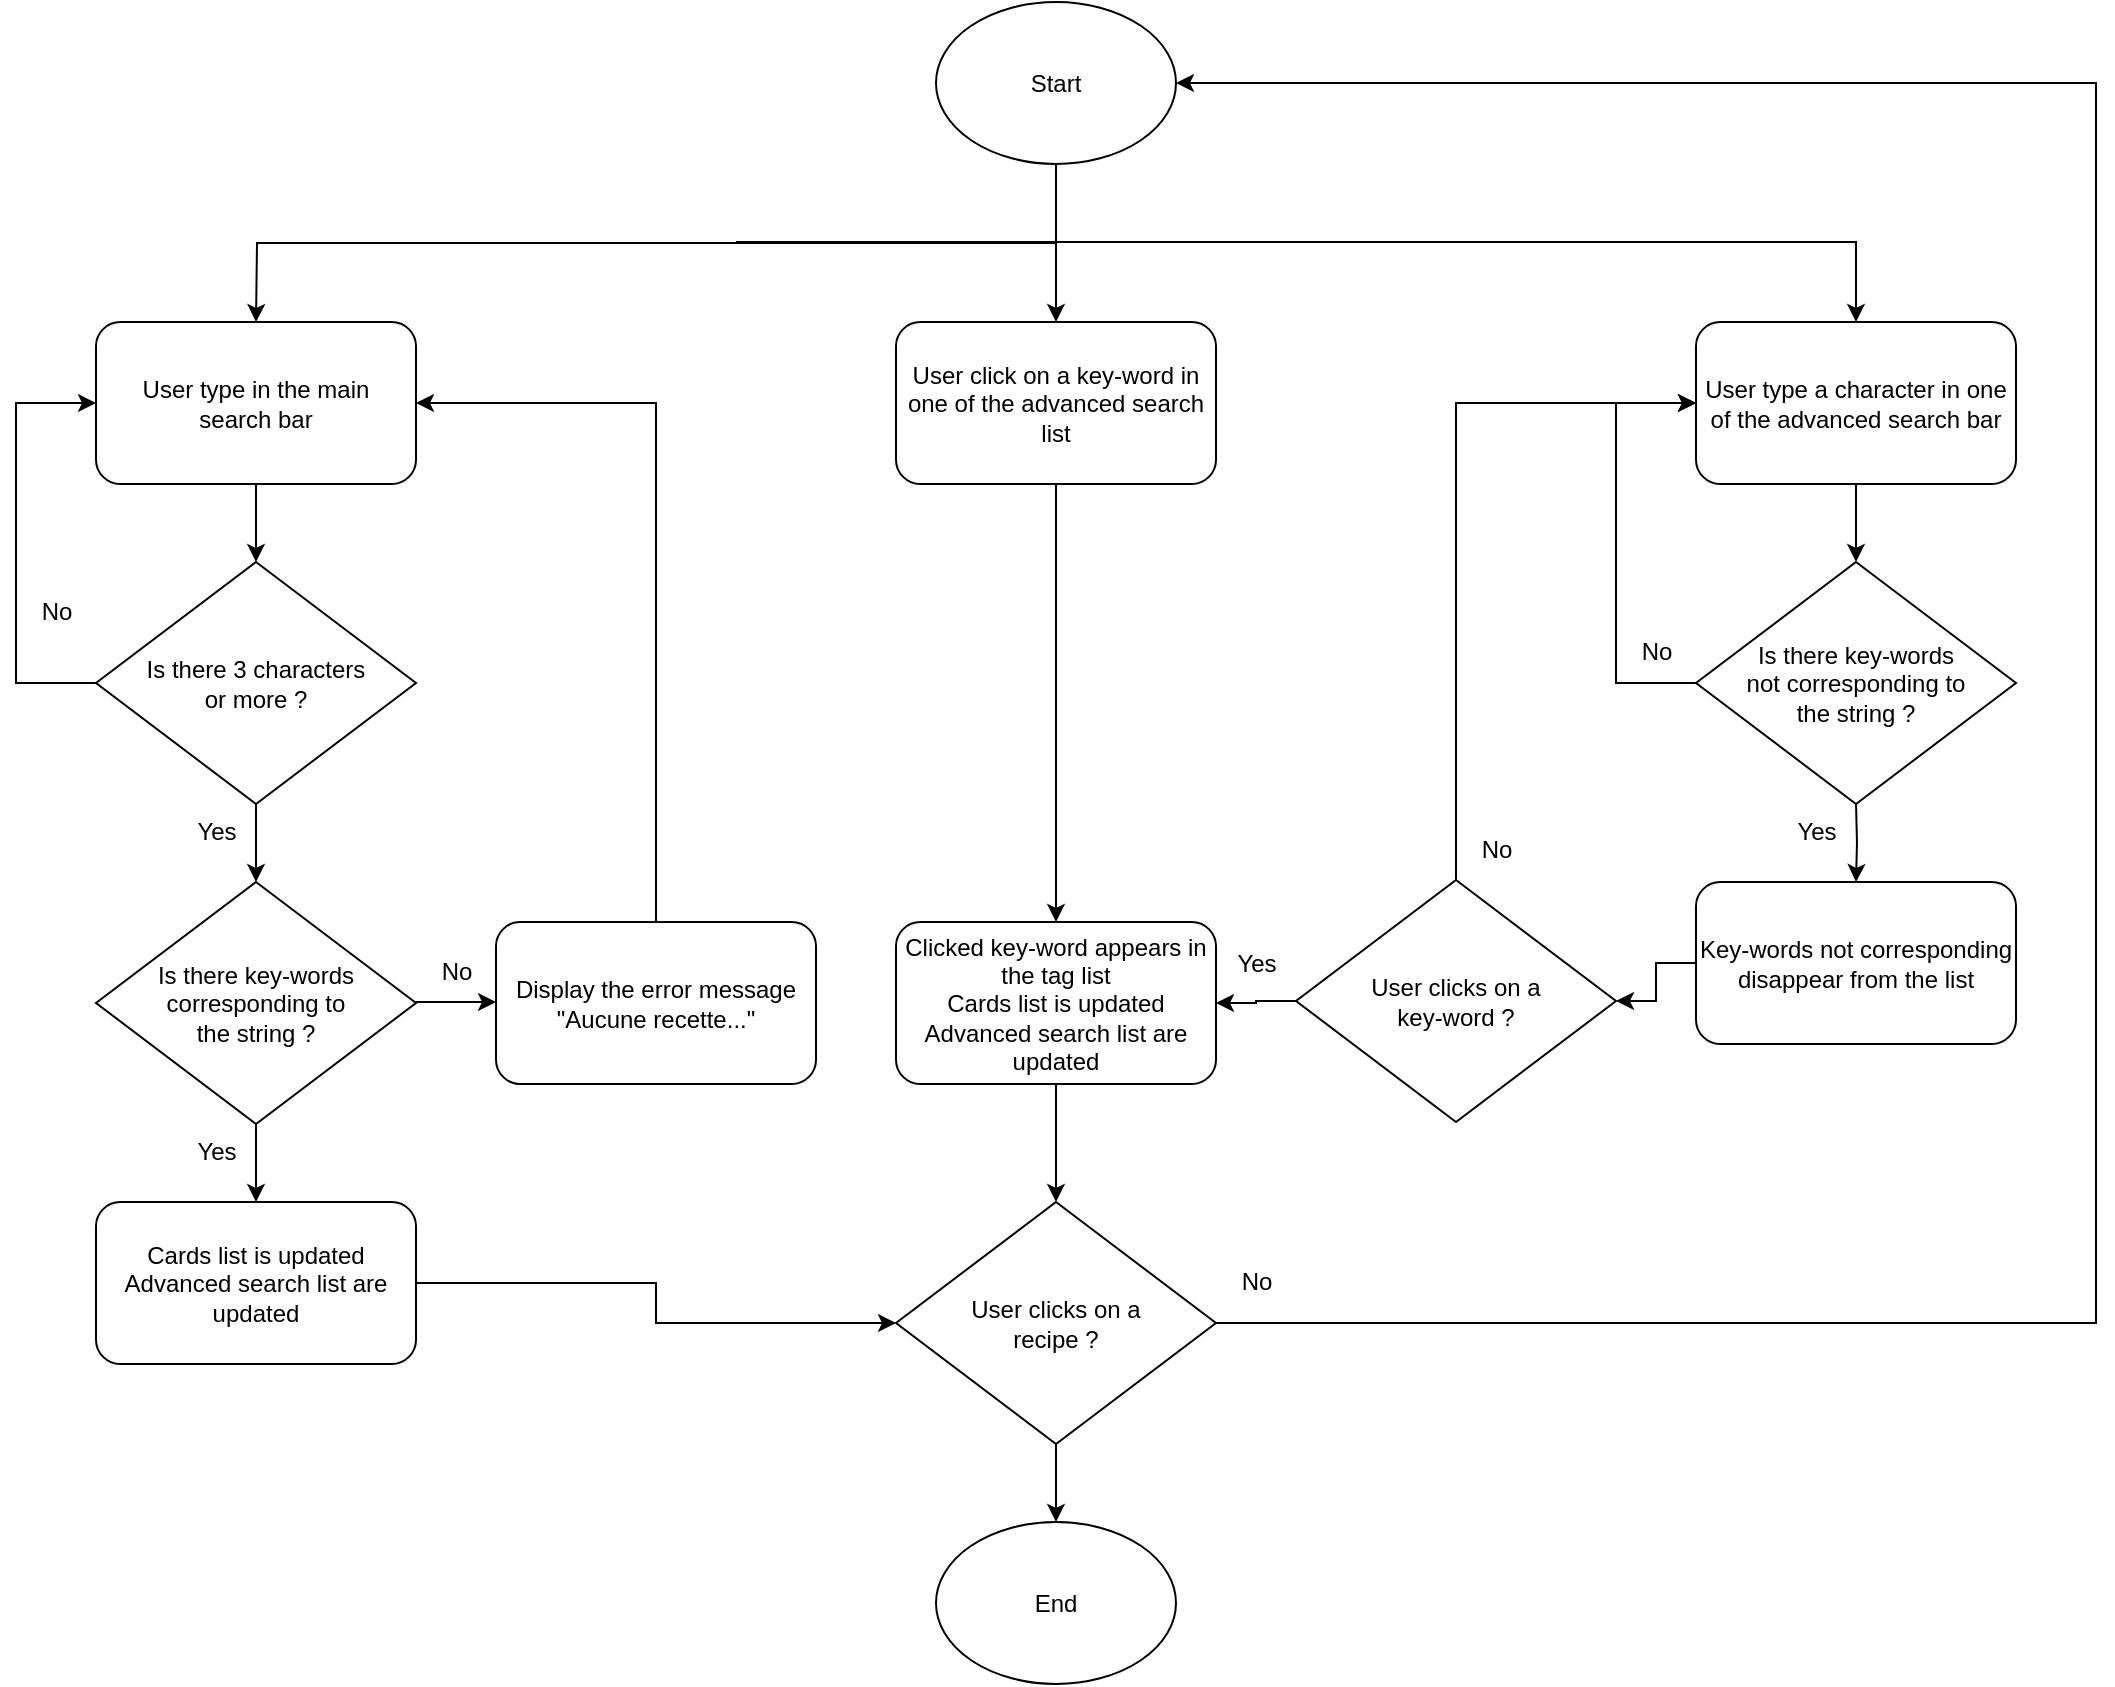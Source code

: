 <mxfile version="20.5.1" type="github">
  <diagram name="Page-1" id="74e2e168-ea6b-b213-b513-2b3c1d86103e">
    <mxGraphModel dx="1790" dy="835" grid="1" gridSize="10" guides="1" tooltips="1" connect="1" arrows="1" fold="1" page="1" pageScale="1" pageWidth="827" pageHeight="1169" math="0" shadow="0">
      <root>
        <object label="" id="0">
          <mxCell />
        </object>
        <mxCell id="1" parent="0" />
        <mxCell id="oMuCXEE0rDL8oThfwVbh-4" style="edgeStyle=orthogonalEdgeStyle;rounded=0;orthogonalLoop=1;jettySize=auto;html=1;exitX=0.5;exitY=1;exitDx=0;exitDy=0;" parent="1" source="oMuCXEE0rDL8oThfwVbh-2" edge="1">
          <mxGeometry relative="1" as="geometry">
            <mxPoint x="160" y="200" as="targetPoint" />
            <mxPoint x="320" y="220" as="sourcePoint" />
          </mxGeometry>
        </mxCell>
        <mxCell id="oMuCXEE0rDL8oThfwVbh-19" value="" style="edgeStyle=orthogonalEdgeStyle;orthogonalLoop=1;jettySize=auto;html=1;fontSize=10;rounded=0;entryX=0.5;entryY=0;entryDx=0;entryDy=0;" parent="1" target="oMuCXEE0rDL8oThfwVbh-22" edge="1">
          <mxGeometry relative="1" as="geometry">
            <mxPoint x="400" y="160" as="sourcePoint" />
            <mxPoint x="680" y="200" as="targetPoint" />
            <Array as="points">
              <mxPoint x="960" y="160" />
            </Array>
          </mxGeometry>
        </mxCell>
        <mxCell id="oMuCXEE0rDL8oThfwVbh-82" style="edgeStyle=orthogonalEdgeStyle;rounded=0;orthogonalLoop=1;jettySize=auto;html=1;entryX=0.5;entryY=0;entryDx=0;entryDy=0;" parent="1" source="oMuCXEE0rDL8oThfwVbh-2" target="oMuCXEE0rDL8oThfwVbh-81" edge="1">
          <mxGeometry relative="1" as="geometry" />
        </mxCell>
        <mxCell id="oMuCXEE0rDL8oThfwVbh-2" value="&lt;font style=&quot;font-size: 12px;&quot;&gt;Start&lt;/font&gt;" style="ellipse;whiteSpace=wrap;html=1;rounded=0;" parent="1" vertex="1">
          <mxGeometry x="500" y="40" width="120" height="81" as="geometry" />
        </mxCell>
        <mxCell id="oMuCXEE0rDL8oThfwVbh-26" style="edgeStyle=orthogonalEdgeStyle;rounded=0;orthogonalLoop=1;jettySize=auto;html=1;fontSize=12;" parent="1" source="oMuCXEE0rDL8oThfwVbh-14" edge="1">
          <mxGeometry relative="1" as="geometry">
            <mxPoint x="160" y="480" as="targetPoint" />
          </mxGeometry>
        </mxCell>
        <mxCell id="oMuCXEE0rDL8oThfwVbh-93" style="edgeStyle=orthogonalEdgeStyle;rounded=0;orthogonalLoop=1;jettySize=auto;html=1;entryX=0;entryY=0.5;entryDx=0;entryDy=0;" parent="1" source="oMuCXEE0rDL8oThfwVbh-14" target="oMuCXEE0rDL8oThfwVbh-21" edge="1">
          <mxGeometry relative="1" as="geometry">
            <Array as="points">
              <mxPoint x="40" y="380" />
              <mxPoint x="40" y="240" />
            </Array>
          </mxGeometry>
        </mxCell>
        <mxCell id="oMuCXEE0rDL8oThfwVbh-14" value="Is there 3 characters&lt;br&gt;or more ?" style="rhombus;whiteSpace=wrap;html=1;" parent="1" vertex="1">
          <mxGeometry x="80" y="320" width="160" height="121" as="geometry" />
        </mxCell>
        <mxCell id="oMuCXEE0rDL8oThfwVbh-23" value="" style="edgeStyle=orthogonalEdgeStyle;rounded=0;orthogonalLoop=1;jettySize=auto;html=1;fontSize=12;" parent="1" source="oMuCXEE0rDL8oThfwVbh-21" target="oMuCXEE0rDL8oThfwVbh-14" edge="1">
          <mxGeometry relative="1" as="geometry" />
        </mxCell>
        <mxCell id="oMuCXEE0rDL8oThfwVbh-21" value="User type&amp;nbsp;in the main &lt;br&gt;search bar" style="rounded=1;whiteSpace=wrap;html=1;fontSize=12;" parent="1" vertex="1">
          <mxGeometry x="80" y="200" width="160" height="81" as="geometry" />
        </mxCell>
        <mxCell id="oMuCXEE0rDL8oThfwVbh-48" style="edgeStyle=orthogonalEdgeStyle;rounded=0;orthogonalLoop=1;jettySize=auto;html=1;fontSize=12;endArrow=classic;endFill=1;" parent="1" source="oMuCXEE0rDL8oThfwVbh-22" edge="1">
          <mxGeometry relative="1" as="geometry">
            <mxPoint x="960" y="320" as="targetPoint" />
          </mxGeometry>
        </mxCell>
        <mxCell id="oMuCXEE0rDL8oThfwVbh-22" value="User type a character in one of the advanced search bar" style="rounded=1;whiteSpace=wrap;html=1;fontSize=12;" parent="1" vertex="1">
          <mxGeometry x="880" y="200" width="160" height="81" as="geometry" />
        </mxCell>
        <mxCell id="oMuCXEE0rDL8oThfwVbh-27" value="Yes" style="text;html=1;align=center;verticalAlign=middle;resizable=0;points=[];autosize=1;strokeColor=none;fillColor=none;fontSize=12;" parent="1" vertex="1">
          <mxGeometry x="120" y="440" width="40" height="30" as="geometry" />
        </mxCell>
        <mxCell id="oMuCXEE0rDL8oThfwVbh-29" value="No" style="text;html=1;align=center;verticalAlign=middle;resizable=0;points=[];autosize=1;strokeColor=none;fillColor=none;fontSize=12;" parent="1" vertex="1">
          <mxGeometry x="40" y="330" width="40" height="30" as="geometry" />
        </mxCell>
        <mxCell id="oMuCXEE0rDL8oThfwVbh-31" style="edgeStyle=orthogonalEdgeStyle;rounded=0;orthogonalLoop=1;jettySize=auto;html=1;fontSize=12;" parent="1" source="oMuCXEE0rDL8oThfwVbh-30" edge="1">
          <mxGeometry relative="1" as="geometry">
            <mxPoint x="160" y="640" as="targetPoint" />
          </mxGeometry>
        </mxCell>
        <mxCell id="oMuCXEE0rDL8oThfwVbh-33" style="edgeStyle=orthogonalEdgeStyle;rounded=0;orthogonalLoop=1;jettySize=auto;html=1;fontSize=12;" parent="1" source="oMuCXEE0rDL8oThfwVbh-30" edge="1">
          <mxGeometry relative="1" as="geometry">
            <mxPoint x="280" y="540" as="targetPoint" />
          </mxGeometry>
        </mxCell>
        <mxCell id="oMuCXEE0rDL8oThfwVbh-30" value="Is there key-words corresponding to&lt;br&gt;the string ?" style="rhombus;whiteSpace=wrap;html=1;" parent="1" vertex="1">
          <mxGeometry x="80" y="480" width="160" height="121" as="geometry" />
        </mxCell>
        <mxCell id="oMuCXEE0rDL8oThfwVbh-32" value="Yes" style="text;html=1;align=center;verticalAlign=middle;resizable=0;points=[];autosize=1;strokeColor=none;fillColor=none;fontSize=12;" parent="1" vertex="1">
          <mxGeometry x="120" y="600" width="40" height="30" as="geometry" />
        </mxCell>
        <mxCell id="oMuCXEE0rDL8oThfwVbh-34" value="No" style="text;html=1;align=center;verticalAlign=middle;resizable=0;points=[];autosize=1;strokeColor=none;fillColor=none;fontSize=12;" parent="1" vertex="1">
          <mxGeometry x="240" y="510" width="40" height="30" as="geometry" />
        </mxCell>
        <mxCell id="oMuCXEE0rDL8oThfwVbh-37" style="edgeStyle=orthogonalEdgeStyle;rounded=0;orthogonalLoop=1;jettySize=auto;html=1;fontSize=12;entryX=1;entryY=0.5;entryDx=0;entryDy=0;" parent="1" source="oMuCXEE0rDL8oThfwVbh-35" target="oMuCXEE0rDL8oThfwVbh-21" edge="1">
          <mxGeometry relative="1" as="geometry">
            <mxPoint x="400" y="160" as="targetPoint" />
            <Array as="points">
              <mxPoint x="360" y="240" />
            </Array>
          </mxGeometry>
        </mxCell>
        <mxCell id="oMuCXEE0rDL8oThfwVbh-35" value="Display the error message&lt;br&gt;&quot;Aucune recette...&quot;" style="rounded=1;whiteSpace=wrap;html=1;fontSize=12;" parent="1" vertex="1">
          <mxGeometry x="280" y="500" width="160" height="81" as="geometry" />
        </mxCell>
        <mxCell id="oMuCXEE0rDL8oThfwVbh-98" style="edgeStyle=orthogonalEdgeStyle;rounded=0;orthogonalLoop=1;jettySize=auto;html=1;" parent="1" source="oMuCXEE0rDL8oThfwVbh-38" target="oMuCXEE0rDL8oThfwVbh-94" edge="1">
          <mxGeometry relative="1" as="geometry" />
        </mxCell>
        <mxCell id="oMuCXEE0rDL8oThfwVbh-38" value="Cards list is updated&lt;br&gt;Advanced search list are&lt;br&gt;updated" style="rounded=1;whiteSpace=wrap;html=1;fontSize=12;" parent="1" vertex="1">
          <mxGeometry x="80" y="640" width="160" height="81" as="geometry" />
        </mxCell>
        <mxCell id="oMuCXEE0rDL8oThfwVbh-54" style="edgeStyle=orthogonalEdgeStyle;rounded=0;orthogonalLoop=1;jettySize=auto;html=1;fontSize=12;endArrow=classic;endFill=1;" parent="1" edge="1">
          <mxGeometry relative="1" as="geometry">
            <mxPoint x="960" y="480" as="targetPoint" />
            <mxPoint x="960" y="440" as="sourcePoint" />
          </mxGeometry>
        </mxCell>
        <mxCell id="oMuCXEE0rDL8oThfwVbh-90" style="edgeStyle=orthogonalEdgeStyle;rounded=0;orthogonalLoop=1;jettySize=auto;html=1;entryX=0;entryY=0.5;entryDx=0;entryDy=0;" parent="1" source="oMuCXEE0rDL8oThfwVbh-59" target="oMuCXEE0rDL8oThfwVbh-22" edge="1">
          <mxGeometry relative="1" as="geometry">
            <mxPoint x="870" y="250" as="targetPoint" />
            <Array as="points">
              <mxPoint x="840" y="380" />
              <mxPoint x="840" y="240" />
            </Array>
          </mxGeometry>
        </mxCell>
        <mxCell id="oMuCXEE0rDL8oThfwVbh-59" value="Is there key-words &lt;br&gt;not corresponding to&lt;br&gt;the string ?" style="rhombus;whiteSpace=wrap;html=1;" parent="1" vertex="1">
          <mxGeometry x="880" y="320" width="160" height="121" as="geometry" />
        </mxCell>
        <mxCell id="oMuCXEE0rDL8oThfwVbh-92" style="edgeStyle=orthogonalEdgeStyle;rounded=0;orthogonalLoop=1;jettySize=auto;html=1;" parent="1" source="oMuCXEE0rDL8oThfwVbh-60" target="oMuCXEE0rDL8oThfwVbh-66" edge="1">
          <mxGeometry relative="1" as="geometry" />
        </mxCell>
        <mxCell id="oMuCXEE0rDL8oThfwVbh-60" value="Key-words not corresponding disappear from the list" style="rounded=1;whiteSpace=wrap;html=1;fontSize=12;" parent="1" vertex="1">
          <mxGeometry x="880" y="480" width="160" height="81" as="geometry" />
        </mxCell>
        <mxCell id="oMuCXEE0rDL8oThfwVbh-61" value="Yes" style="text;html=1;align=center;verticalAlign=middle;resizable=0;points=[];autosize=1;strokeColor=none;fillColor=none;fontSize=12;" parent="1" vertex="1">
          <mxGeometry x="920" y="440" width="40" height="30" as="geometry" />
        </mxCell>
        <mxCell id="oMuCXEE0rDL8oThfwVbh-71" style="edgeStyle=orthogonalEdgeStyle;rounded=0;orthogonalLoop=1;jettySize=auto;html=1;entryX=0;entryY=0.5;entryDx=0;entryDy=0;" parent="1" source="oMuCXEE0rDL8oThfwVbh-66" target="oMuCXEE0rDL8oThfwVbh-22" edge="1">
          <mxGeometry relative="1" as="geometry">
            <mxPoint x="760" y="240" as="targetPoint" />
            <Array as="points">
              <mxPoint x="760" y="240" />
            </Array>
          </mxGeometry>
        </mxCell>
        <mxCell id="oMuCXEE0rDL8oThfwVbh-86" style="edgeStyle=orthogonalEdgeStyle;rounded=0;orthogonalLoop=1;jettySize=auto;html=1;entryX=1;entryY=0.5;entryDx=0;entryDy=0;" parent="1" source="oMuCXEE0rDL8oThfwVbh-66" target="oMuCXEE0rDL8oThfwVbh-73" edge="1">
          <mxGeometry relative="1" as="geometry" />
        </mxCell>
        <mxCell id="oMuCXEE0rDL8oThfwVbh-66" value="User clicks on a&lt;br&gt;key-word ?" style="rhombus;whiteSpace=wrap;html=1;" parent="1" vertex="1">
          <mxGeometry x="680" y="479" width="160" height="121" as="geometry" />
        </mxCell>
        <mxCell id="oMuCXEE0rDL8oThfwVbh-70" value="No" style="text;html=1;align=center;verticalAlign=middle;resizable=0;points=[];autosize=1;strokeColor=none;fillColor=none;" parent="1" vertex="1">
          <mxGeometry x="840" y="350" width="40" height="30" as="geometry" />
        </mxCell>
        <mxCell id="oMuCXEE0rDL8oThfwVbh-97" style="edgeStyle=orthogonalEdgeStyle;rounded=0;orthogonalLoop=1;jettySize=auto;html=1;entryX=0.5;entryY=0;entryDx=0;entryDy=0;" parent="1" source="oMuCXEE0rDL8oThfwVbh-73" target="oMuCXEE0rDL8oThfwVbh-94" edge="1">
          <mxGeometry relative="1" as="geometry" />
        </mxCell>
        <mxCell id="oMuCXEE0rDL8oThfwVbh-73" value="Clicked key-word appears in the tag list&lt;br&gt;Cards list is updated&lt;br&gt;Advanced search list are&lt;br&gt;updated" style="rounded=1;whiteSpace=wrap;html=1;fontSize=12;" parent="1" vertex="1">
          <mxGeometry x="480" y="500" width="160" height="81" as="geometry" />
        </mxCell>
        <mxCell id="oMuCXEE0rDL8oThfwVbh-77" style="edgeStyle=orthogonalEdgeStyle;rounded=0;orthogonalLoop=1;jettySize=auto;html=1;" parent="1" edge="1">
          <mxGeometry relative="1" as="geometry">
            <mxPoint x="560" y="800" as="targetPoint" />
            <mxPoint x="560" y="761.0" as="sourcePoint" />
          </mxGeometry>
        </mxCell>
        <mxCell id="oMuCXEE0rDL8oThfwVbh-78" value="&lt;font style=&quot;font-size: 12px;&quot;&gt;End&lt;/font&gt;" style="ellipse;whiteSpace=wrap;html=1;rounded=0;" parent="1" vertex="1">
          <mxGeometry x="500" y="800" width="120" height="81" as="geometry" />
        </mxCell>
        <mxCell id="oMuCXEE0rDL8oThfwVbh-83" style="edgeStyle=orthogonalEdgeStyle;rounded=0;orthogonalLoop=1;jettySize=auto;html=1;" parent="1" source="oMuCXEE0rDL8oThfwVbh-81" edge="1">
          <mxGeometry relative="1" as="geometry">
            <mxPoint x="560" y="500" as="targetPoint" />
            <Array as="points">
              <mxPoint x="560" y="490" />
              <mxPoint x="560" y="490" />
            </Array>
          </mxGeometry>
        </mxCell>
        <mxCell id="oMuCXEE0rDL8oThfwVbh-81" value="User click on a key-word in one of the advanced search list" style="rounded=1;whiteSpace=wrap;html=1;fontSize=12;" parent="1" vertex="1">
          <mxGeometry x="480" y="200" width="160" height="81" as="geometry" />
        </mxCell>
        <mxCell id="oMuCXEE0rDL8oThfwVbh-84" value="No" style="text;html=1;align=center;verticalAlign=middle;resizable=0;points=[];autosize=1;strokeColor=none;fillColor=none;" parent="1" vertex="1">
          <mxGeometry x="760" y="449" width="40" height="30" as="geometry" />
        </mxCell>
        <mxCell id="oMuCXEE0rDL8oThfwVbh-91" value="Yes" style="text;html=1;align=center;verticalAlign=middle;resizable=0;points=[];autosize=1;strokeColor=none;fillColor=none;" parent="1" vertex="1">
          <mxGeometry x="640" y="505.5" width="40" height="30" as="geometry" />
        </mxCell>
        <mxCell id="oMuCXEE0rDL8oThfwVbh-95" style="edgeStyle=orthogonalEdgeStyle;rounded=0;orthogonalLoop=1;jettySize=auto;html=1;entryX=1;entryY=0.5;entryDx=0;entryDy=0;" parent="1" source="oMuCXEE0rDL8oThfwVbh-94" target="oMuCXEE0rDL8oThfwVbh-2" edge="1">
          <mxGeometry relative="1" as="geometry">
            <Array as="points">
              <mxPoint x="1080" y="700" />
              <mxPoint x="1080" y="80" />
            </Array>
          </mxGeometry>
        </mxCell>
        <mxCell id="oMuCXEE0rDL8oThfwVbh-94" value="User clicks on a&lt;br&gt;recipe ?" style="rhombus;whiteSpace=wrap;html=1;" parent="1" vertex="1">
          <mxGeometry x="480" y="640" width="160" height="121" as="geometry" />
        </mxCell>
        <mxCell id="oMuCXEE0rDL8oThfwVbh-96" value="No" style="text;html=1;align=center;verticalAlign=middle;resizable=0;points=[];autosize=1;strokeColor=none;fillColor=none;" parent="1" vertex="1">
          <mxGeometry x="640" y="665" width="40" height="30" as="geometry" />
        </mxCell>
      </root>
    </mxGraphModel>
  </diagram>
</mxfile>
